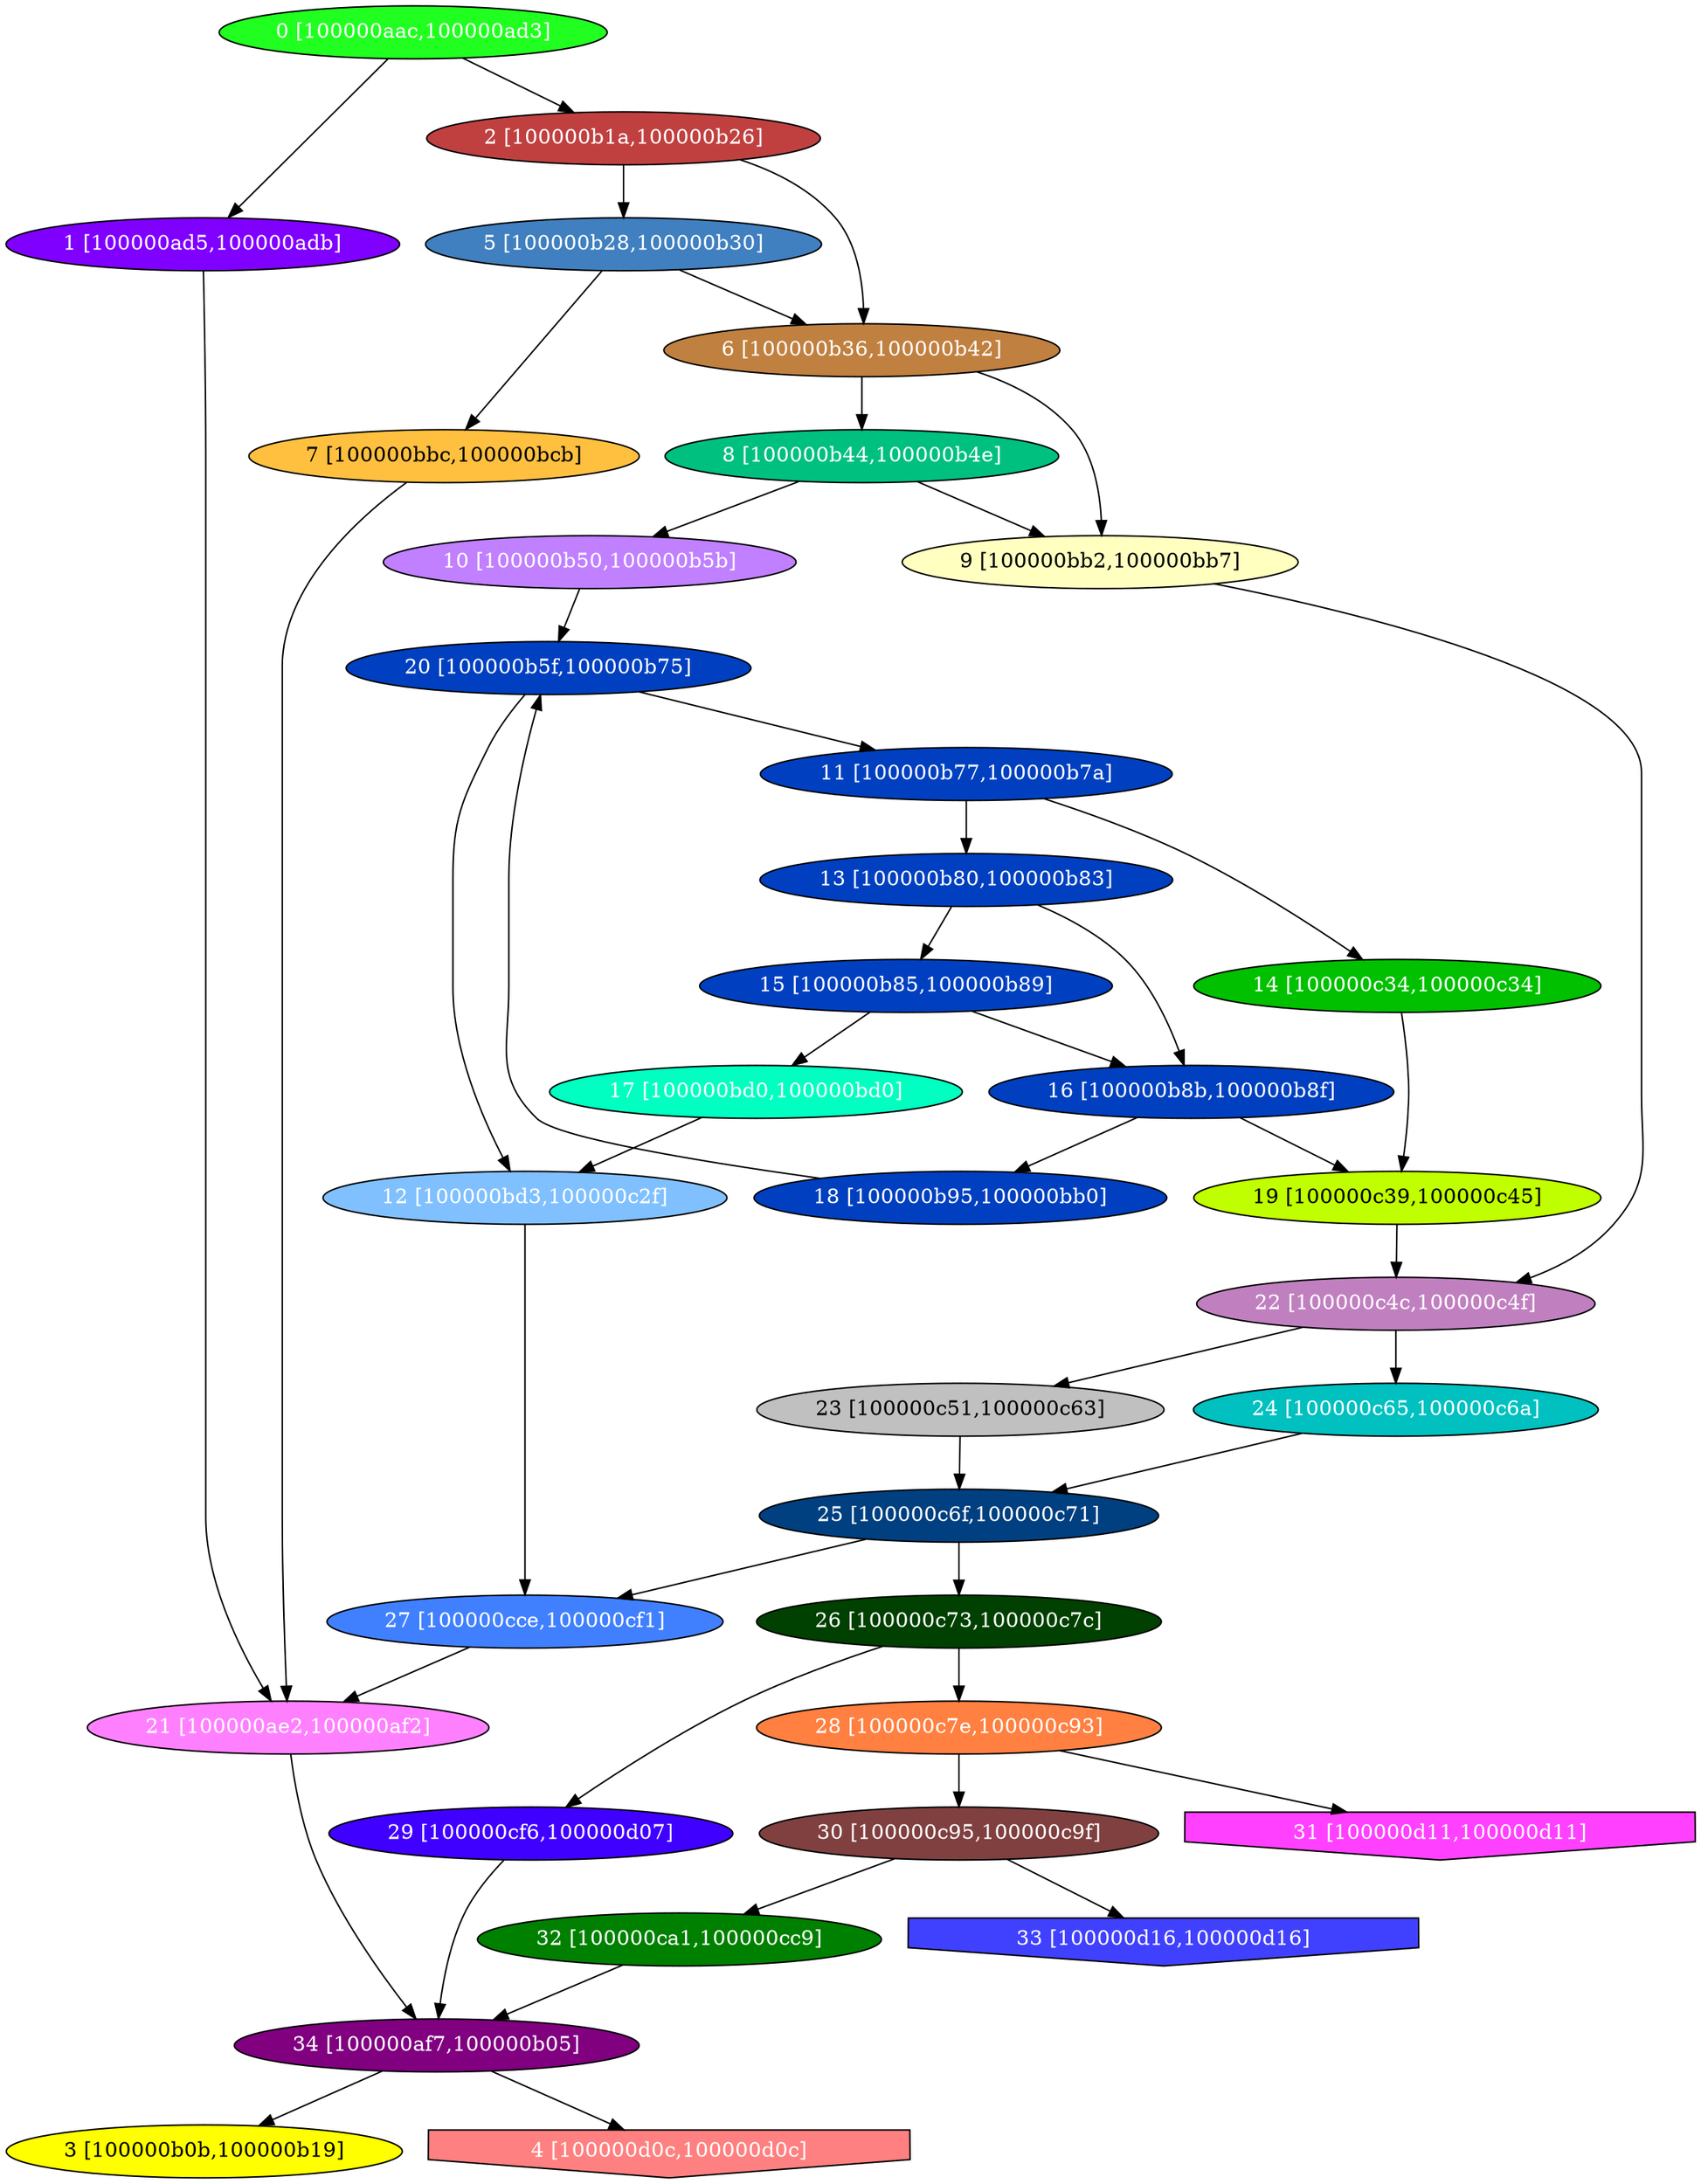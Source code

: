 diGraph hexdump{
	hexdump_0  [style=filled fillcolor="#20FF20" fontcolor="#ffffff" shape=oval label="0 [100000aac,100000ad3]"]
	hexdump_1  [style=filled fillcolor="#8000FF" fontcolor="#ffffff" shape=oval label="1 [100000ad5,100000adb]"]
	hexdump_2  [style=filled fillcolor="#C04040" fontcolor="#ffffff" shape=oval label="2 [100000b1a,100000b26]"]
	hexdump_3  [style=filled fillcolor="#FFFF00" fontcolor="#000000" shape=oval label="3 [100000b0b,100000b19]"]
	hexdump_4  [style=filled fillcolor="#FF8080" fontcolor="#ffffff" shape=invhouse label="4 [100000d0c,100000d0c]"]
	hexdump_5  [style=filled fillcolor="#4080C0" fontcolor="#ffffff" shape=oval label="5 [100000b28,100000b30]"]
	hexdump_6  [style=filled fillcolor="#C08040" fontcolor="#ffffff" shape=oval label="6 [100000b36,100000b42]"]
	hexdump_7  [style=filled fillcolor="#FFC040" fontcolor="#000000" shape=oval label="7 [100000bbc,100000bcb]"]
	hexdump_8  [style=filled fillcolor="#00C080" fontcolor="#ffffff" shape=oval label="8 [100000b44,100000b4e]"]
	hexdump_9  [style=filled fillcolor="#FFFFC0" fontcolor="#000000" shape=oval label="9 [100000bb2,100000bb7]"]
	hexdump_a  [style=filled fillcolor="#C080FF" fontcolor="#ffffff" shape=oval label="10 [100000b50,100000b5b]"]
	hexdump_b  [style=filled fillcolor="#0040C0" fontcolor="#ffffff" shape=oval label="11 [100000b77,100000b7a]"]
	hexdump_c  [style=filled fillcolor="#80C0FF" fontcolor="#ffffff" shape=oval label="12 [100000bd3,100000c2f]"]
	hexdump_d  [style=filled fillcolor="#0040C0" fontcolor="#ffffff" shape=oval label="13 [100000b80,100000b83]"]
	hexdump_e  [style=filled fillcolor="#00C000" fontcolor="#ffffff" shape=oval label="14 [100000c34,100000c34]"]
	hexdump_f  [style=filled fillcolor="#0040C0" fontcolor="#ffffff" shape=oval label="15 [100000b85,100000b89]"]
	hexdump_10  [style=filled fillcolor="#0040C0" fontcolor="#ffffff" shape=oval label="16 [100000b8b,100000b8f]"]
	hexdump_11  [style=filled fillcolor="#00FFC0" fontcolor="#ffffff" shape=oval label="17 [100000bd0,100000bd0]"]
	hexdump_12  [style=filled fillcolor="#0040C0" fontcolor="#ffffff" shape=oval label="18 [100000b95,100000bb0]"]
	hexdump_13  [style=filled fillcolor="#C0FF00" fontcolor="#000000" shape=oval label="19 [100000c39,100000c45]"]
	hexdump_14  [style=filled fillcolor="#0040C0" fontcolor="#ffffff" shape=oval label="20 [100000b5f,100000b75]"]
	hexdump_15  [style=filled fillcolor="#FF80FF" fontcolor="#ffffff" shape=oval label="21 [100000ae2,100000af2]"]
	hexdump_16  [style=filled fillcolor="#C080C0" fontcolor="#ffffff" shape=oval label="22 [100000c4c,100000c4f]"]
	hexdump_17  [style=filled fillcolor="#C0C0C0" fontcolor="#000000" shape=oval label="23 [100000c51,100000c63]"]
	hexdump_18  [style=filled fillcolor="#00C0C0" fontcolor="#ffffff" shape=oval label="24 [100000c65,100000c6a]"]
	hexdump_19  [style=filled fillcolor="#004080" fontcolor="#ffffff" shape=oval label="25 [100000c6f,100000c71]"]
	hexdump_1a  [style=filled fillcolor="#004000" fontcolor="#ffffff" shape=oval label="26 [100000c73,100000c7c]"]
	hexdump_1b  [style=filled fillcolor="#4080FF" fontcolor="#ffffff" shape=oval label="27 [100000cce,100000cf1]"]
	hexdump_1c  [style=filled fillcolor="#FF8040" fontcolor="#ffffff" shape=oval label="28 [100000c7e,100000c93]"]
	hexdump_1d  [style=filled fillcolor="#4000FF" fontcolor="#ffffff" shape=oval label="29 [100000cf6,100000d07]"]
	hexdump_1e  [style=filled fillcolor="#804040" fontcolor="#ffffff" shape=oval label="30 [100000c95,100000c9f]"]
	hexdump_1f  [style=filled fillcolor="#FF40FF" fontcolor="#ffffff" shape=invhouse label="31 [100000d11,100000d11]"]
	hexdump_20  [style=filled fillcolor="#008000" fontcolor="#ffffff" shape=oval label="32 [100000ca1,100000cc9]"]
	hexdump_21  [style=filled fillcolor="#4040FF" fontcolor="#ffffff" shape=invhouse label="33 [100000d16,100000d16]"]
	hexdump_22  [style=filled fillcolor="#800080" fontcolor="#ffffff" shape=oval label="34 [100000af7,100000b05]"]

	hexdump_0 -> hexdump_1
	hexdump_0 -> hexdump_2
	hexdump_1 -> hexdump_15
	hexdump_2 -> hexdump_5
	hexdump_2 -> hexdump_6
	hexdump_5 -> hexdump_6
	hexdump_5 -> hexdump_7
	hexdump_6 -> hexdump_8
	hexdump_6 -> hexdump_9
	hexdump_7 -> hexdump_15
	hexdump_8 -> hexdump_9
	hexdump_8 -> hexdump_a
	hexdump_9 -> hexdump_16
	hexdump_a -> hexdump_14
	hexdump_b -> hexdump_d
	hexdump_b -> hexdump_e
	hexdump_c -> hexdump_1b
	hexdump_d -> hexdump_f
	hexdump_d -> hexdump_10
	hexdump_e -> hexdump_13
	hexdump_f -> hexdump_10
	hexdump_f -> hexdump_11
	hexdump_10 -> hexdump_12
	hexdump_10 -> hexdump_13
	hexdump_11 -> hexdump_c
	hexdump_12 -> hexdump_14
	hexdump_13 -> hexdump_16
	hexdump_14 -> hexdump_b
	hexdump_14 -> hexdump_c
	hexdump_15 -> hexdump_22
	hexdump_16 -> hexdump_17
	hexdump_16 -> hexdump_18
	hexdump_17 -> hexdump_19
	hexdump_18 -> hexdump_19
	hexdump_19 -> hexdump_1a
	hexdump_19 -> hexdump_1b
	hexdump_1a -> hexdump_1c
	hexdump_1a -> hexdump_1d
	hexdump_1b -> hexdump_15
	hexdump_1c -> hexdump_1e
	hexdump_1c -> hexdump_1f
	hexdump_1d -> hexdump_22
	hexdump_1e -> hexdump_20
	hexdump_1e -> hexdump_21
	hexdump_20 -> hexdump_22
	hexdump_22 -> hexdump_3
	hexdump_22 -> hexdump_4
}